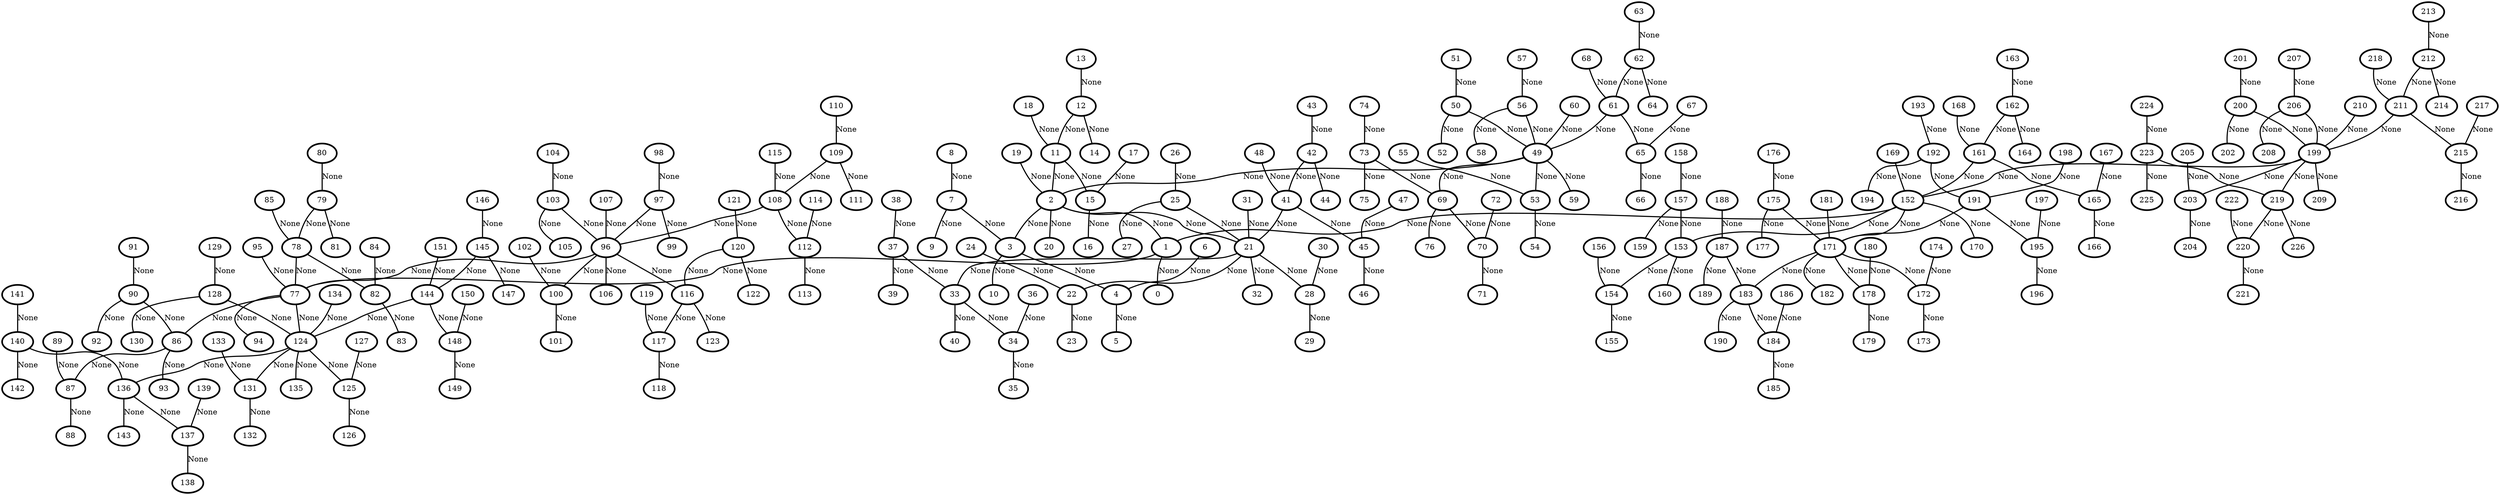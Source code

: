 graph G {
    0 [penwidth=3,label="0"]
    1 [penwidth=3,label="1"]
    2 [penwidth=3,label="2"]
    3 [penwidth=3,label="3"]
    4 [penwidth=3,label="4"]
    5 [penwidth=3,label="5"]
    6 [penwidth=3,label="6"]
    7 [penwidth=3,label="7"]
    8 [penwidth=3,label="8"]
    9 [penwidth=3,label="9"]
    10 [penwidth=3,label="10"]
    11 [penwidth=3,label="11"]
    12 [penwidth=3,label="12"]
    13 [penwidth=3,label="13"]
    14 [penwidth=3,label="14"]
    15 [penwidth=3,label="15"]
    16 [penwidth=3,label="16"]
    17 [penwidth=3,label="17"]
    18 [penwidth=3,label="18"]
    19 [penwidth=3,label="19"]
    20 [penwidth=3,label="20"]
    21 [penwidth=3,label="21"]
    22 [penwidth=3,label="22"]
    23 [penwidth=3,label="23"]
    24 [penwidth=3,label="24"]
    25 [penwidth=3,label="25"]
    26 [penwidth=3,label="26"]
    27 [penwidth=3,label="27"]
    28 [penwidth=3,label="28"]
    29 [penwidth=3,label="29"]
    30 [penwidth=3,label="30"]
    31 [penwidth=3,label="31"]
    32 [penwidth=3,label="32"]
    33 [penwidth=3,label="33"]
    34 [penwidth=3,label="34"]
    35 [penwidth=3,label="35"]
    36 [penwidth=3,label="36"]
    37 [penwidth=3,label="37"]
    38 [penwidth=3,label="38"]
    39 [penwidth=3,label="39"]
    40 [penwidth=3,label="40"]
    41 [penwidth=3,label="41"]
    42 [penwidth=3,label="42"]
    43 [penwidth=3,label="43"]
    44 [penwidth=3,label="44"]
    45 [penwidth=3,label="45"]
    46 [penwidth=3,label="46"]
    47 [penwidth=3,label="47"]
    48 [penwidth=3,label="48"]
    49 [penwidth=3,label="49"]
    50 [penwidth=3,label="50"]
    51 [penwidth=3,label="51"]
    52 [penwidth=3,label="52"]
    53 [penwidth=3,label="53"]
    54 [penwidth=3,label="54"]
    55 [penwidth=3,label="55"]
    56 [penwidth=3,label="56"]
    57 [penwidth=3,label="57"]
    58 [penwidth=3,label="58"]
    59 [penwidth=3,label="59"]
    60 [penwidth=3,label="60"]
    61 [penwidth=3,label="61"]
    62 [penwidth=3,label="62"]
    63 [penwidth=3,label="63"]
    64 [penwidth=3,label="64"]
    65 [penwidth=3,label="65"]
    66 [penwidth=3,label="66"]
    67 [penwidth=3,label="67"]
    68 [penwidth=3,label="68"]
    69 [penwidth=3,label="69"]
    70 [penwidth=3,label="70"]
    71 [penwidth=3,label="71"]
    72 [penwidth=3,label="72"]
    73 [penwidth=3,label="73"]
    74 [penwidth=3,label="74"]
    75 [penwidth=3,label="75"]
    76 [penwidth=3,label="76"]
    77 [penwidth=3,label="77"]
    78 [penwidth=3,label="78"]
    79 [penwidth=3,label="79"]
    80 [penwidth=3,label="80"]
    81 [penwidth=3,label="81"]
    82 [penwidth=3,label="82"]
    83 [penwidth=3,label="83"]
    84 [penwidth=3,label="84"]
    85 [penwidth=3,label="85"]
    86 [penwidth=3,label="86"]
    87 [penwidth=3,label="87"]
    88 [penwidth=3,label="88"]
    89 [penwidth=3,label="89"]
    90 [penwidth=3,label="90"]
    91 [penwidth=3,label="91"]
    92 [penwidth=3,label="92"]
    93 [penwidth=3,label="93"]
    94 [penwidth=3,label="94"]
    95 [penwidth=3,label="95"]
    96 [penwidth=3,label="96"]
    97 [penwidth=3,label="97"]
    98 [penwidth=3,label="98"]
    99 [penwidth=3,label="99"]
    100 [penwidth=3,label="100"]
    101 [penwidth=3,label="101"]
    102 [penwidth=3,label="102"]
    103 [penwidth=3,label="103"]
    104 [penwidth=3,label="104"]
    105 [penwidth=3,label="105"]
    106 [penwidth=3,label="106"]
    107 [penwidth=3,label="107"]
    108 [penwidth=3,label="108"]
    109 [penwidth=3,label="109"]
    110 [penwidth=3,label="110"]
    111 [penwidth=3,label="111"]
    112 [penwidth=3,label="112"]
    113 [penwidth=3,label="113"]
    114 [penwidth=3,label="114"]
    115 [penwidth=3,label="115"]
    116 [penwidth=3,label="116"]
    117 [penwidth=3,label="117"]
    118 [penwidth=3,label="118"]
    119 [penwidth=3,label="119"]
    120 [penwidth=3,label="120"]
    121 [penwidth=3,label="121"]
    122 [penwidth=3,label="122"]
    123 [penwidth=3,label="123"]
    124 [penwidth=3,label="124"]
    125 [penwidth=3,label="125"]
    126 [penwidth=3,label="126"]
    127 [penwidth=3,label="127"]
    128 [penwidth=3,label="128"]
    129 [penwidth=3,label="129"]
    130 [penwidth=3,label="130"]
    131 [penwidth=3,label="131"]
    132 [penwidth=3,label="132"]
    133 [penwidth=3,label="133"]
    134 [penwidth=3,label="134"]
    135 [penwidth=3,label="135"]
    136 [penwidth=3,label="136"]
    137 [penwidth=3,label="137"]
    138 [penwidth=3,label="138"]
    139 [penwidth=3,label="139"]
    140 [penwidth=3,label="140"]
    141 [penwidth=3,label="141"]
    142 [penwidth=3,label="142"]
    143 [penwidth=3,label="143"]
    144 [penwidth=3,label="144"]
    145 [penwidth=3,label="145"]
    146 [penwidth=3,label="146"]
    147 [penwidth=3,label="147"]
    148 [penwidth=3,label="148"]
    149 [penwidth=3,label="149"]
    150 [penwidth=3,label="150"]
    151 [penwidth=3,label="151"]
    152 [penwidth=3,label="152"]
    153 [penwidth=3,label="153"]
    154 [penwidth=3,label="154"]
    155 [penwidth=3,label="155"]
    156 [penwidth=3,label="156"]
    157 [penwidth=3,label="157"]
    158 [penwidth=3,label="158"]
    159 [penwidth=3,label="159"]
    160 [penwidth=3,label="160"]
    161 [penwidth=3,label="161"]
    162 [penwidth=3,label="162"]
    163 [penwidth=3,label="163"]
    164 [penwidth=3,label="164"]
    165 [penwidth=3,label="165"]
    166 [penwidth=3,label="166"]
    167 [penwidth=3,label="167"]
    168 [penwidth=3,label="168"]
    169 [penwidth=3,label="169"]
    170 [penwidth=3,label="170"]
    171 [penwidth=3,label="171"]
    172 [penwidth=3,label="172"]
    173 [penwidth=3,label="173"]
    174 [penwidth=3,label="174"]
    175 [penwidth=3,label="175"]
    176 [penwidth=3,label="176"]
    177 [penwidth=3,label="177"]
    178 [penwidth=3,label="178"]
    179 [penwidth=3,label="179"]
    180 [penwidth=3,label="180"]
    181 [penwidth=3,label="181"]
    182 [penwidth=3,label="182"]
    183 [penwidth=3,label="183"]
    184 [penwidth=3,label="184"]
    185 [penwidth=3,label="185"]
    186 [penwidth=3,label="186"]
    187 [penwidth=3,label="187"]
    188 [penwidth=3,label="188"]
    189 [penwidth=3,label="189"]
    190 [penwidth=3,label="190"]
    191 [penwidth=3,label="191"]
    192 [penwidth=3,label="192"]
    193 [penwidth=3,label="193"]
    194 [penwidth=3,label="194"]
    195 [penwidth=3,label="195"]
    196 [penwidth=3,label="196"]
    197 [penwidth=3,label="197"]
    198 [penwidth=3,label="198"]
    199 [penwidth=3,label="199"]
    200 [penwidth=3,label="200"]
    201 [penwidth=3,label="201"]
    202 [penwidth=3,label="202"]
    203 [penwidth=3,label="203"]
    204 [penwidth=3,label="204"]
    205 [penwidth=3,label="205"]
    206 [penwidth=3,label="206"]
    207 [penwidth=3,label="207"]
    208 [penwidth=3,label="208"]
    209 [penwidth=3,label="209"]
    210 [penwidth=3,label="210"]
    211 [penwidth=3,label="211"]
    212 [penwidth=3,label="212"]
    213 [penwidth=3,label="213"]
    214 [penwidth=3,label="214"]
    215 [penwidth=3,label="215"]
    216 [penwidth=3,label="216"]
    217 [penwidth=3,label="217"]
    218 [penwidth=3,label="218"]
    219 [penwidth=3,label="219"]
    220 [penwidth=3,label="220"]
    221 [penwidth=3,label="221"]
    222 [penwidth=3,label="222"]
    223 [penwidth=3,label="223"]
    224 [penwidth=3,label="224"]
    225 [penwidth=3,label="225"]
    226 [penwidth=3,label="226"]

    1--0 [penwidth=2,label="None"]
    2--1 [penwidth=2,label="None"]
    2--3 [penwidth=2,label="None"]
    3--4 [penwidth=2,label="None"]
    4--5 [penwidth=2,label="None"]
    6--4 [penwidth=2,label="None"]
    7--3 [penwidth=2,label="None"]
    8--7 [penwidth=2,label="None"]
    7--9 [penwidth=2,label="None"]
    3--10 [penwidth=2,label="None"]
    11--2 [penwidth=2,label="None"]
    12--11 [penwidth=2,label="None"]
    13--12 [penwidth=2,label="None"]
    12--14 [penwidth=2,label="None"]
    11--15 [penwidth=2,label="None"]
    15--16 [penwidth=2,label="None"]
    17--15 [penwidth=2,label="None"]
    18--11 [penwidth=2,label="None"]
    19--2 [penwidth=2,label="None"]
    2--20 [penwidth=2,label="None"]
    2--21 [penwidth=2,label="None"]
    21--22 [penwidth=2,label="None"]
    22--23 [penwidth=2,label="None"]
    24--22 [penwidth=2,label="None"]
    25--21 [penwidth=2,label="None"]
    26--25 [penwidth=2,label="None"]
    25--27 [penwidth=2,label="None"]
    21--28 [penwidth=2,label="None"]
    28--29 [penwidth=2,label="None"]
    30--28 [penwidth=2,label="None"]
    31--21 [penwidth=2,label="None"]
    21--32 [penwidth=2,label="None"]
    21--33 [penwidth=2,label="None"]
    33--34 [penwidth=2,label="None"]
    34--35 [penwidth=2,label="None"]
    36--34 [penwidth=2,label="None"]
    37--33 [penwidth=2,label="None"]
    38--37 [penwidth=2,label="None"]
    37--39 [penwidth=2,label="None"]
    33--40 [penwidth=2,label="None"]
    41--21 [penwidth=2,label="None"]
    42--41 [penwidth=2,label="None"]
    43--42 [penwidth=2,label="None"]
    42--44 [penwidth=2,label="None"]
    41--45 [penwidth=2,label="None"]
    45--46 [penwidth=2,label="None"]
    47--45 [penwidth=2,label="None"]
    48--41 [penwidth=2,label="None"]
    49--2 [penwidth=2,label="None"]
    50--49 [penwidth=2,label="None"]
    51--50 [penwidth=2,label="None"]
    50--52 [penwidth=2,label="None"]
    49--53 [penwidth=2,label="None"]
    53--54 [penwidth=2,label="None"]
    55--53 [penwidth=2,label="None"]
    56--49 [penwidth=2,label="None"]
    57--56 [penwidth=2,label="None"]
    56--58 [penwidth=2,label="None"]
    49--59 [penwidth=2,label="None"]
    60--49 [penwidth=2,label="None"]
    61--49 [penwidth=2,label="None"]
    62--61 [penwidth=2,label="None"]
    63--62 [penwidth=2,label="None"]
    62--64 [penwidth=2,label="None"]
    61--65 [penwidth=2,label="None"]
    65--66 [penwidth=2,label="None"]
    67--65 [penwidth=2,label="None"]
    68--61 [penwidth=2,label="None"]
    49--69 [penwidth=2,label="None"]
    69--70 [penwidth=2,label="None"]
    70--71 [penwidth=2,label="None"]
    72--70 [penwidth=2,label="None"]
    73--69 [penwidth=2,label="None"]
    74--73 [penwidth=2,label="None"]
    73--75 [penwidth=2,label="None"]
    69--76 [penwidth=2,label="None"]
    1--77 [penwidth=2,label="None"]
    78--77 [penwidth=2,label="None"]
    79--78 [penwidth=2,label="None"]
    80--79 [penwidth=2,label="None"]
    79--81 [penwidth=2,label="None"]
    78--82 [penwidth=2,label="None"]
    82--83 [penwidth=2,label="None"]
    84--82 [penwidth=2,label="None"]
    85--78 [penwidth=2,label="None"]
    77--86 [penwidth=2,label="None"]
    86--87 [penwidth=2,label="None"]
    87--88 [penwidth=2,label="None"]
    89--87 [penwidth=2,label="None"]
    90--86 [penwidth=2,label="None"]
    91--90 [penwidth=2,label="None"]
    90--92 [penwidth=2,label="None"]
    86--93 [penwidth=2,label="None"]
    77--94 [penwidth=2,label="None"]
    95--77 [penwidth=2,label="None"]
    96--77 [penwidth=2,label="None"]
    97--96 [penwidth=2,label="None"]
    98--97 [penwidth=2,label="None"]
    97--99 [penwidth=2,label="None"]
    96--100 [penwidth=2,label="None"]
    100--101 [penwidth=2,label="None"]
    102--100 [penwidth=2,label="None"]
    103--96 [penwidth=2,label="None"]
    104--103 [penwidth=2,label="None"]
    103--105 [penwidth=2,label="None"]
    96--106 [penwidth=2,label="None"]
    107--96 [penwidth=2,label="None"]
    108--96 [penwidth=2,label="None"]
    109--108 [penwidth=2,label="None"]
    110--109 [penwidth=2,label="None"]
    109--111 [penwidth=2,label="None"]
    108--112 [penwidth=2,label="None"]
    112--113 [penwidth=2,label="None"]
    114--112 [penwidth=2,label="None"]
    115--108 [penwidth=2,label="None"]
    96--116 [penwidth=2,label="None"]
    116--117 [penwidth=2,label="None"]
    117--118 [penwidth=2,label="None"]
    119--117 [penwidth=2,label="None"]
    120--116 [penwidth=2,label="None"]
    121--120 [penwidth=2,label="None"]
    120--122 [penwidth=2,label="None"]
    116--123 [penwidth=2,label="None"]
    77--124 [penwidth=2,label="None"]
    124--125 [penwidth=2,label="None"]
    125--126 [penwidth=2,label="None"]
    127--125 [penwidth=2,label="None"]
    128--124 [penwidth=2,label="None"]
    129--128 [penwidth=2,label="None"]
    128--130 [penwidth=2,label="None"]
    124--131 [penwidth=2,label="None"]
    131--132 [penwidth=2,label="None"]
    133--131 [penwidth=2,label="None"]
    134--124 [penwidth=2,label="None"]
    124--135 [penwidth=2,label="None"]
    124--136 [penwidth=2,label="None"]
    136--137 [penwidth=2,label="None"]
    137--138 [penwidth=2,label="None"]
    139--137 [penwidth=2,label="None"]
    140--136 [penwidth=2,label="None"]
    141--140 [penwidth=2,label="None"]
    140--142 [penwidth=2,label="None"]
    136--143 [penwidth=2,label="None"]
    144--124 [penwidth=2,label="None"]
    145--144 [penwidth=2,label="None"]
    146--145 [penwidth=2,label="None"]
    145--147 [penwidth=2,label="None"]
    144--148 [penwidth=2,label="None"]
    148--149 [penwidth=2,label="None"]
    150--148 [penwidth=2,label="None"]
    151--144 [penwidth=2,label="None"]
    152--1 [penwidth=2,label="None"]
    152--153 [penwidth=2,label="None"]
    153--154 [penwidth=2,label="None"]
    154--155 [penwidth=2,label="None"]
    156--154 [penwidth=2,label="None"]
    157--153 [penwidth=2,label="None"]
    158--157 [penwidth=2,label="None"]
    157--159 [penwidth=2,label="None"]
    153--160 [penwidth=2,label="None"]
    161--152 [penwidth=2,label="None"]
    162--161 [penwidth=2,label="None"]
    163--162 [penwidth=2,label="None"]
    162--164 [penwidth=2,label="None"]
    161--165 [penwidth=2,label="None"]
    165--166 [penwidth=2,label="None"]
    167--165 [penwidth=2,label="None"]
    168--161 [penwidth=2,label="None"]
    169--152 [penwidth=2,label="None"]
    152--170 [penwidth=2,label="None"]
    152--171 [penwidth=2,label="None"]
    171--172 [penwidth=2,label="None"]
    172--173 [penwidth=2,label="None"]
    174--172 [penwidth=2,label="None"]
    175--171 [penwidth=2,label="None"]
    176--175 [penwidth=2,label="None"]
    175--177 [penwidth=2,label="None"]
    171--178 [penwidth=2,label="None"]
    178--179 [penwidth=2,label="None"]
    180--178 [penwidth=2,label="None"]
    181--171 [penwidth=2,label="None"]
    171--182 [penwidth=2,label="None"]
    171--183 [penwidth=2,label="None"]
    183--184 [penwidth=2,label="None"]
    184--185 [penwidth=2,label="None"]
    186--184 [penwidth=2,label="None"]
    187--183 [penwidth=2,label="None"]
    188--187 [penwidth=2,label="None"]
    187--189 [penwidth=2,label="None"]
    183--190 [penwidth=2,label="None"]
    191--171 [penwidth=2,label="None"]
    192--191 [penwidth=2,label="None"]
    193--192 [penwidth=2,label="None"]
    192--194 [penwidth=2,label="None"]
    191--195 [penwidth=2,label="None"]
    195--196 [penwidth=2,label="None"]
    197--195 [penwidth=2,label="None"]
    198--191 [penwidth=2,label="None"]
    199--152 [penwidth=2,label="None"]
    200--199 [penwidth=2,label="None"]
    201--200 [penwidth=2,label="None"]
    200--202 [penwidth=2,label="None"]
    199--203 [penwidth=2,label="None"]
    203--204 [penwidth=2,label="None"]
    205--203 [penwidth=2,label="None"]
    206--199 [penwidth=2,label="None"]
    207--206 [penwidth=2,label="None"]
    206--208 [penwidth=2,label="None"]
    199--209 [penwidth=2,label="None"]
    210--199 [penwidth=2,label="None"]
    211--199 [penwidth=2,label="None"]
    212--211 [penwidth=2,label="None"]
    213--212 [penwidth=2,label="None"]
    212--214 [penwidth=2,label="None"]
    211--215 [penwidth=2,label="None"]
    215--216 [penwidth=2,label="None"]
    217--215 [penwidth=2,label="None"]
    218--211 [penwidth=2,label="None"]
    199--219 [penwidth=2,label="None"]
    219--220 [penwidth=2,label="None"]
    220--221 [penwidth=2,label="None"]
    222--220 [penwidth=2,label="None"]
    223--219 [penwidth=2,label="None"]
    224--223 [penwidth=2,label="None"]
    223--225 [penwidth=2,label="None"]
    219--226 [penwidth=2,label="None"]
}